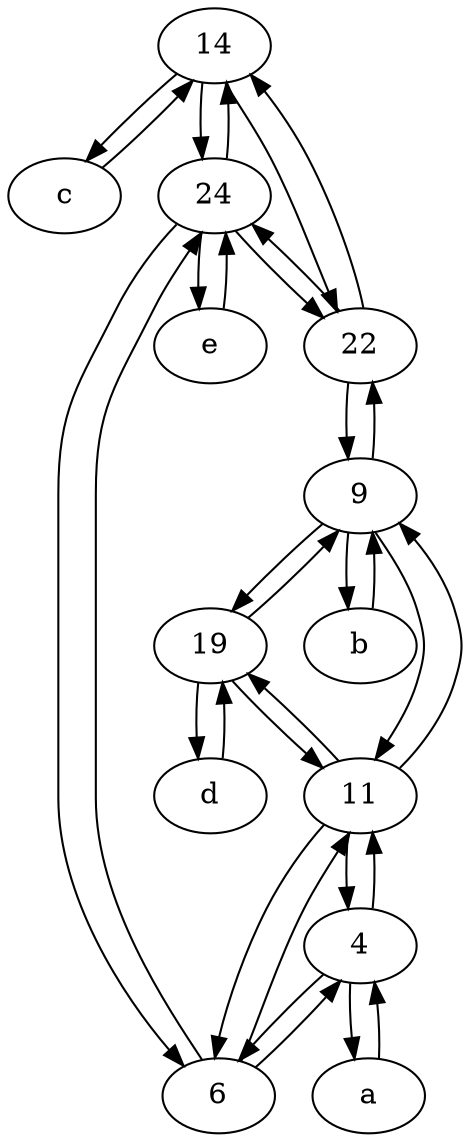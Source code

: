 digraph  {
	14;
	c [pos="20,10!"];
	4;
	19;
	9;
	6;
	b [pos="50,20!"];
	e [pos="30,50!"];
	11;
	a [pos="40,10!"];
	d [pos="20,30!"];
	24;
	22;
	9 -> 22;
	6 -> 4;
	4 -> a;
	11 -> 4;
	11 -> 19;
	9 -> b;
	6 -> 11;
	24 -> 6;
	14 -> c;
	24 -> 22;
	11 -> 9;
	9 -> 11;
	24 -> e;
	22 -> 24;
	11 -> 6;
	4 -> 6;
	14 -> 22;
	14 -> 24;
	22 -> 14;
	19 -> d;
	d -> 19;
	22 -> 9;
	c -> 14;
	6 -> 24;
	b -> 9;
	24 -> 14;
	9 -> 19;
	a -> 4;
	19 -> 11;
	19 -> 9;
	4 -> 11;
	e -> 24;

	}